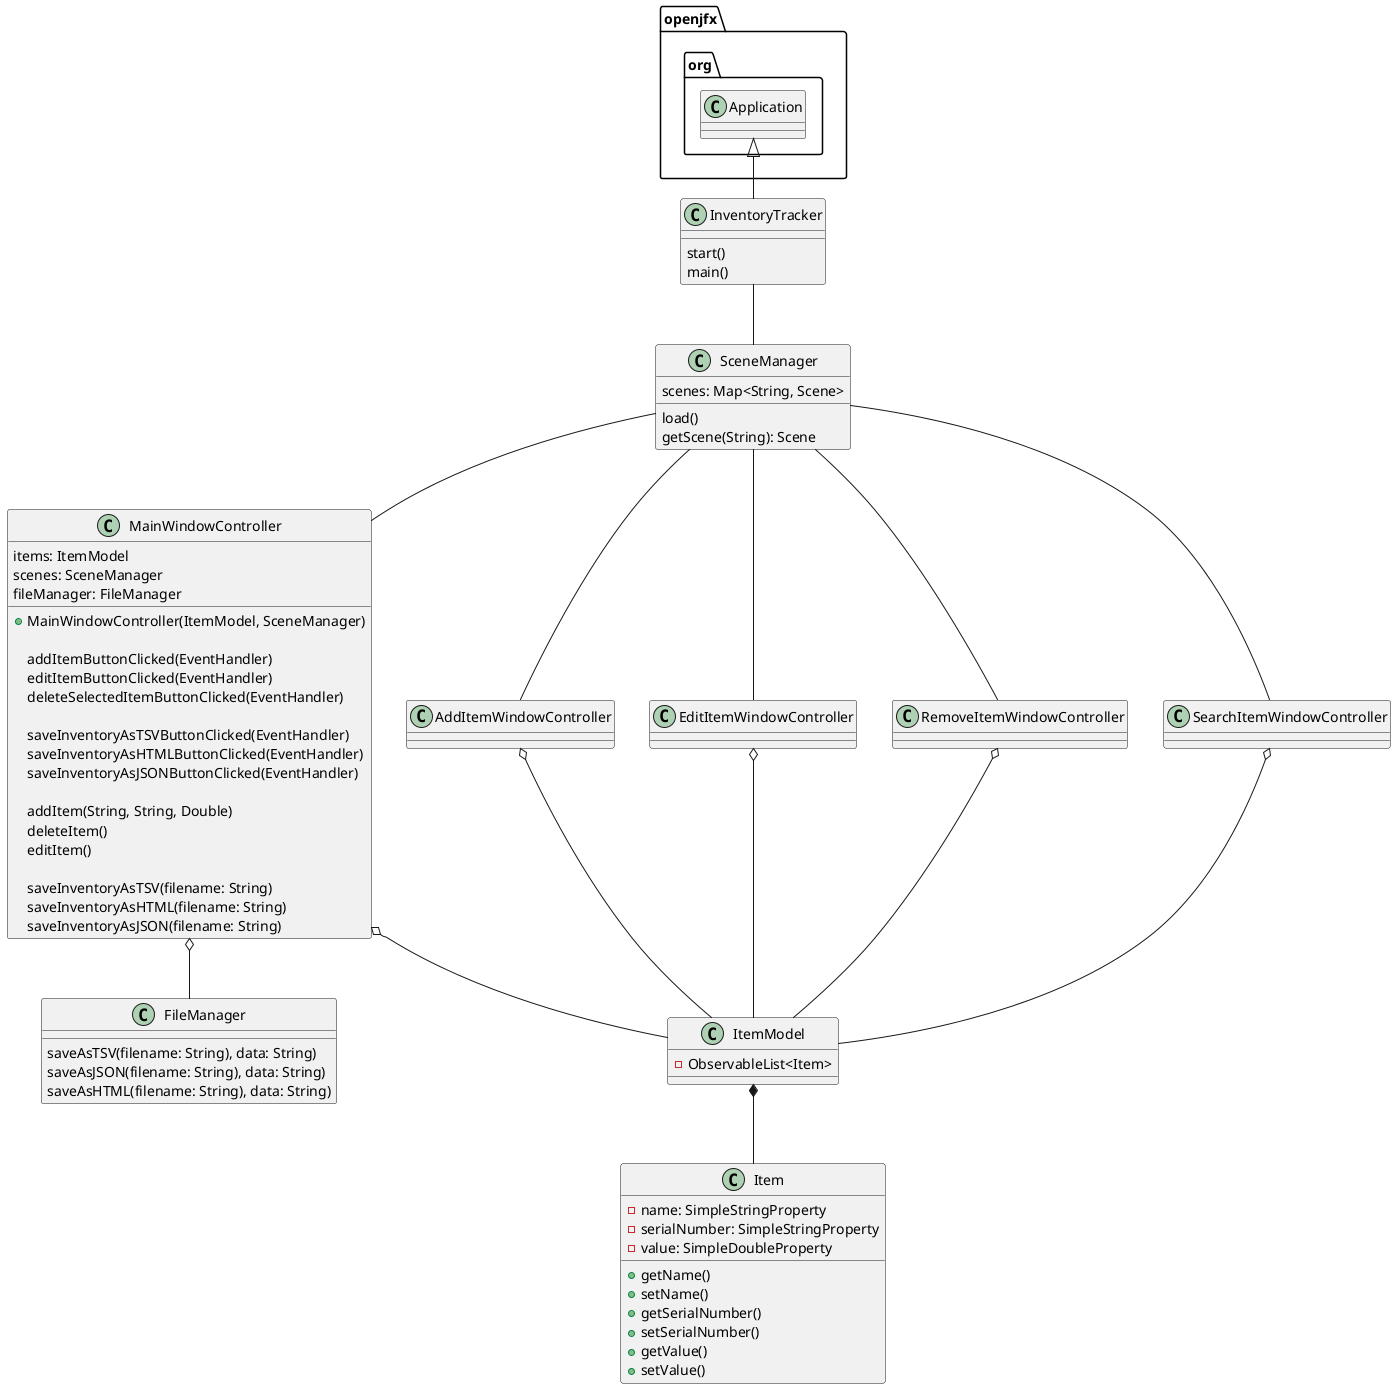 @startuml

class InventoryTracker {
    start()
    main()
}

class SceneManager {
    scenes: Map<String, Scene>

    load()
    getScene(String): Scene
}

class MainWindowController {
    items: ItemModel
    scenes: SceneManager
    fileManager: FileManager

    + MainWindowController(ItemModel, SceneManager)

    addItemButtonClicked(EventHandler)
    editItemButtonClicked(EventHandler)
    deleteSelectedItemButtonClicked(EventHandler)

    saveInventoryAsTSVButtonClicked(EventHandler)
    saveInventoryAsHTMLButtonClicked(EventHandler)
    saveInventoryAsJSONButtonClicked(EventHandler)

    addItem(String, String, Double)
    deleteItem()
    editItem()

    saveInventoryAsTSV(filename: String)
    saveInventoryAsHTML(filename: String)
    saveInventoryAsJSON(filename: String)
}

class FileManager {
    saveAsTSV(filename: String), data: String)
    saveAsJSON(filename: String), data: String)
    saveAsHTML(filename: String), data: String)
}

class AddItemWindowController {
}

class EditItemWindowController {
}

class RemoveItemWindowController {
}

class SearchItemWindowController {
}

class ItemModel {
    - ObservableList<Item>

    /' ObservableList is not serializable
       Copying everything over a normal list
       Use Gson on that normal list '/
}

class Item {
    - name: SimpleStringProperty
    - serialNumber: SimpleStringProperty
    - value: SimpleDoubleProperty

    + getName()
    + setName()
    + getSerialNumber()
    + setSerialNumber()
    + getValue()
    + setValue()
}

openjfx.org.Application <|-- InventoryTracker
InventoryTracker -- SceneManager
SceneManager -- MainWindowController
SceneManager -- AddItemWindowController
SceneManager -- EditItemWindowController
SceneManager -- RemoveItemWindowController
SceneManager -- SearchItemWindowController
MainWindowController o-- ItemModel
AddItemWindowController o-- ItemModel
EditItemWindowController o-- ItemModel
RemoveItemWindowController o-- ItemModel
SearchItemWindowController o-- ItemModel
ItemModel *-- Item
MainWindowController o-- FileManager

@enduml